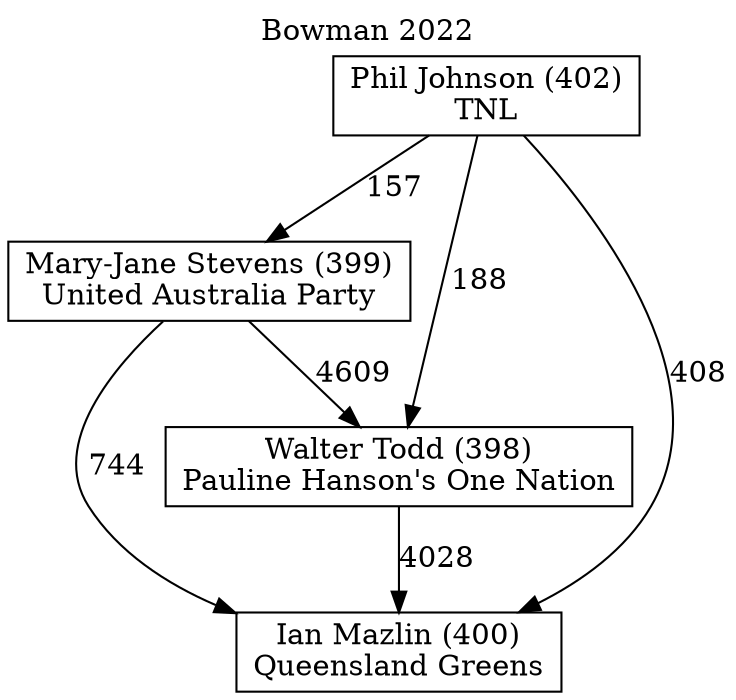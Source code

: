 // House preference flow
digraph "Ian Mazlin (400)_Bowman_2022" {
	graph [label="Bowman 2022" labelloc=t mclimit=10]
	node [shape=box]
	"Mary-Jane Stevens (399)" [label="Mary-Jane Stevens (399)
United Australia Party"]
	"Phil Johnson (402)" [label="Phil Johnson (402)
TNL"]
	"Walter Todd (398)" [label="Walter Todd (398)
Pauline Hanson's One Nation"]
	"Ian Mazlin (400)" [label="Ian Mazlin (400)
Queensland Greens"]
	"Mary-Jane Stevens (399)" -> "Walter Todd (398)" [label=4609]
	"Phil Johnson (402)" -> "Mary-Jane Stevens (399)" [label=157]
	"Walter Todd (398)" -> "Ian Mazlin (400)" [label=4028]
	"Mary-Jane Stevens (399)" -> "Ian Mazlin (400)" [label=744]
	"Phil Johnson (402)" -> "Walter Todd (398)" [label=188]
	"Phil Johnson (402)" -> "Ian Mazlin (400)" [label=408]
}
